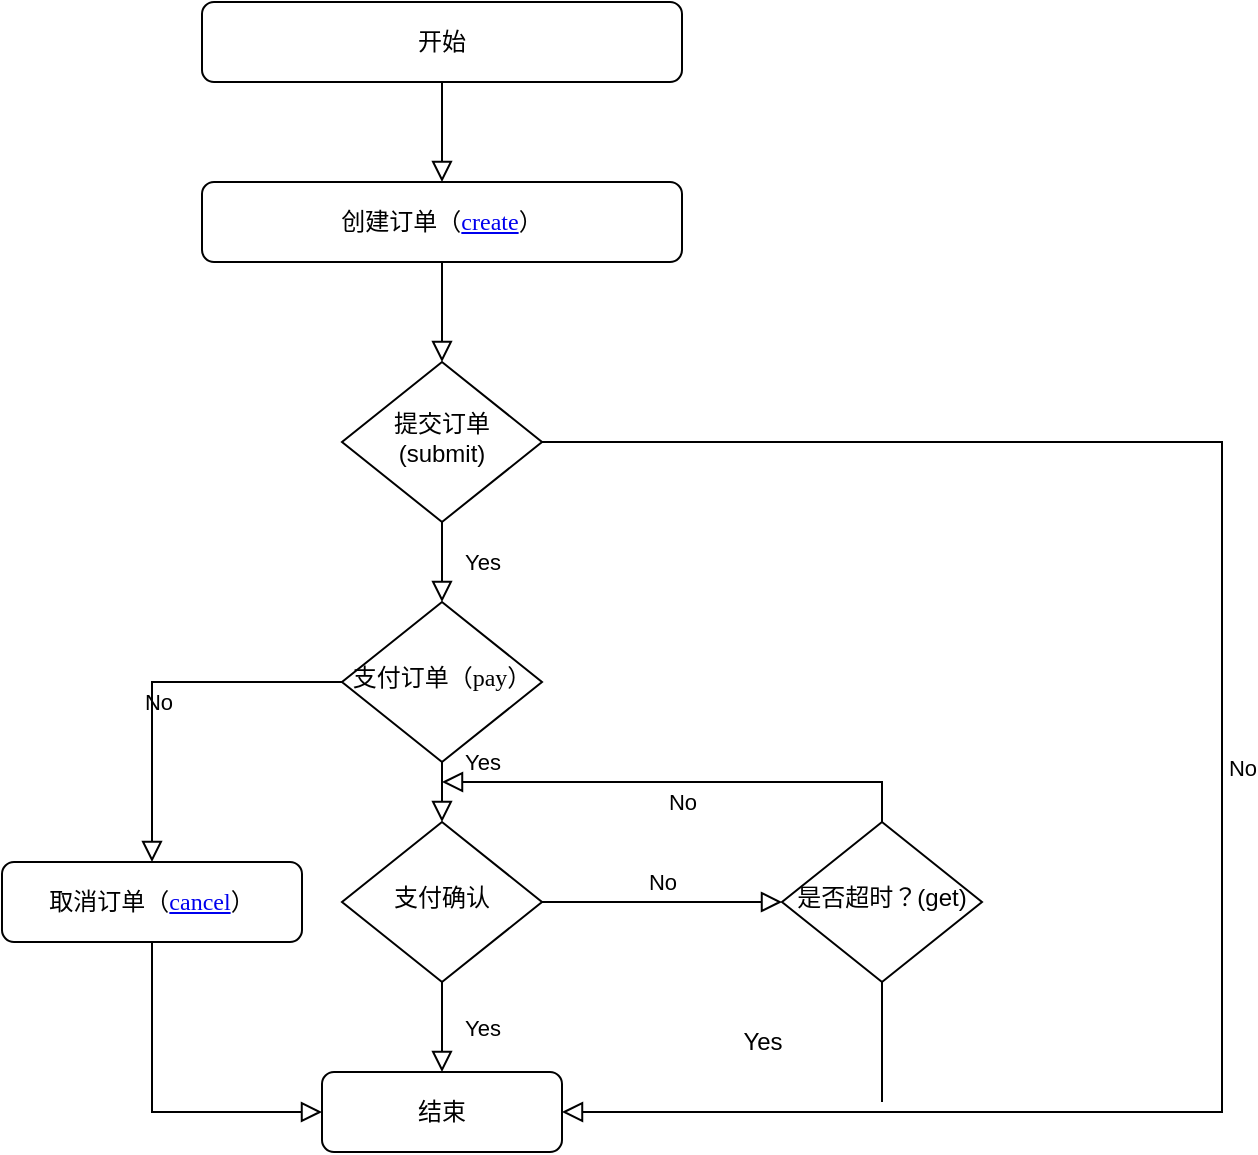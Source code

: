 <mxfile version="13.7.5" type="device"><diagram id="C5RBs43oDa-KdzZeNtuy" name="Page-1"><mxGraphModel dx="942" dy="582" grid="1" gridSize="10" guides="1" tooltips="1" connect="1" arrows="1" fold="1" page="1" pageScale="1" pageWidth="827" pageHeight="1169" math="0" shadow="0"><root><mxCell id="WIyWlLk6GJQsqaUBKTNV-0"/><mxCell id="WIyWlLk6GJQsqaUBKTNV-1" parent="WIyWlLk6GJQsqaUBKTNV-0"/><mxCell id="WIyWlLk6GJQsqaUBKTNV-2" value="" style="rounded=0;html=1;jettySize=auto;orthogonalLoop=1;fontSize=11;endArrow=block;endFill=0;endSize=8;strokeWidth=1;shadow=0;labelBackgroundColor=none;edgeStyle=orthogonalEdgeStyle;entryX=0.5;entryY=0;entryDx=0;entryDy=0;" parent="WIyWlLk6GJQsqaUBKTNV-1" source="WIyWlLk6GJQsqaUBKTNV-3" edge="1"><mxGeometry relative="1" as="geometry"><mxPoint x="220" y="190" as="targetPoint"/></mxGeometry></mxCell><mxCell id="WIyWlLk6GJQsqaUBKTNV-3" value="创建订单（&lt;a id=&quot;order__create_order&quot; style=&quot;font-family: &amp;#34;microsoft yahei&amp;#34; ; margin: 0px ; padding: 0px ; background-repeat: no-repeat ; outline: none&quot;&gt;create&lt;/a&gt;）" style="rounded=1;whiteSpace=wrap;html=1;fontSize=12;glass=0;strokeWidth=1;shadow=0;" parent="WIyWlLk6GJQsqaUBKTNV-1" vertex="1"><mxGeometry x="100" y="100" width="240" height="40" as="geometry"/></mxCell><mxCell id="WIyWlLk6GJQsqaUBKTNV-4" value="Yes" style="rounded=0;html=1;jettySize=auto;orthogonalLoop=1;fontSize=11;endArrow=block;endFill=0;endSize=8;strokeWidth=1;shadow=0;labelBackgroundColor=none;edgeStyle=orthogonalEdgeStyle;entryX=0.5;entryY=0;entryDx=0;entryDy=0;" parent="WIyWlLk6GJQsqaUBKTNV-1" source="WIyWlLk6GJQsqaUBKTNV-6" target="XyUuEUM5rGzh7AfxEJ4y-6" edge="1"><mxGeometry y="20" relative="1" as="geometry"><mxPoint as="offset"/><mxPoint x="220" y="320" as="targetPoint"/><Array as="points"><mxPoint x="220" y="300"/></Array></mxGeometry></mxCell><mxCell id="WIyWlLk6GJQsqaUBKTNV-5" value="No" style="edgeStyle=orthogonalEdgeStyle;rounded=0;html=1;jettySize=auto;orthogonalLoop=1;fontSize=11;endArrow=block;endFill=0;endSize=8;strokeWidth=1;shadow=0;labelBackgroundColor=none;entryX=1;entryY=0.5;entryDx=0;entryDy=0;" parent="WIyWlLk6GJQsqaUBKTNV-1" source="WIyWlLk6GJQsqaUBKTNV-6" target="WIyWlLk6GJQsqaUBKTNV-11" edge="1"><mxGeometry y="10" relative="1" as="geometry"><mxPoint as="offset"/><mxPoint x="540" y="230" as="targetPoint"/><Array as="points"><mxPoint x="610" y="230"/><mxPoint x="610" y="565"/></Array></mxGeometry></mxCell><mxCell id="WIyWlLk6GJQsqaUBKTNV-6" value="提交订单(submit)" style="rhombus;whiteSpace=wrap;html=1;shadow=0;fontFamily=Helvetica;fontSize=12;align=center;strokeWidth=1;spacing=6;spacingTop=-4;" parent="WIyWlLk6GJQsqaUBKTNV-1" vertex="1"><mxGeometry x="170" y="190" width="100" height="80" as="geometry"/></mxCell><mxCell id="WIyWlLk6GJQsqaUBKTNV-10" value="支付确认" style="rhombus;whiteSpace=wrap;html=1;shadow=0;fontFamily=Helvetica;fontSize=12;align=center;strokeWidth=1;spacing=6;spacingTop=-4;" parent="WIyWlLk6GJQsqaUBKTNV-1" vertex="1"><mxGeometry x="170" y="420" width="100" height="80" as="geometry"/></mxCell><mxCell id="WIyWlLk6GJQsqaUBKTNV-11" value="结束" style="rounded=1;whiteSpace=wrap;html=1;fontSize=12;glass=0;strokeWidth=1;shadow=0;" parent="WIyWlLk6GJQsqaUBKTNV-1" vertex="1"><mxGeometry x="160" y="545" width="120" height="40" as="geometry"/></mxCell><mxCell id="XyUuEUM5rGzh7AfxEJ4y-1" value="开始" style="rounded=1;whiteSpace=wrap;html=1;fontSize=12;glass=0;strokeWidth=1;shadow=0;" vertex="1" parent="WIyWlLk6GJQsqaUBKTNV-1"><mxGeometry x="100" y="10" width="240" height="40" as="geometry"/></mxCell><mxCell id="XyUuEUM5rGzh7AfxEJ4y-3" value="" style="rounded=0;html=1;jettySize=auto;orthogonalLoop=1;fontSize=11;endArrow=block;endFill=0;endSize=8;strokeWidth=1;shadow=0;labelBackgroundColor=none;edgeStyle=orthogonalEdgeStyle;exitX=0.5;exitY=1;exitDx=0;exitDy=0;entryX=0.5;entryY=0;entryDx=0;entryDy=0;" edge="1" parent="WIyWlLk6GJQsqaUBKTNV-1" source="XyUuEUM5rGzh7AfxEJ4y-1" target="WIyWlLk6GJQsqaUBKTNV-3"><mxGeometry relative="1" as="geometry"><mxPoint x="235" y="120" as="sourcePoint"/><mxPoint x="500" y="80" as="targetPoint"/></mxGeometry></mxCell><mxCell id="XyUuEUM5rGzh7AfxEJ4y-5" value="Yes" style="rounded=0;html=1;jettySize=auto;orthogonalLoop=1;fontSize=11;endArrow=block;endFill=0;endSize=8;strokeWidth=1;shadow=0;labelBackgroundColor=none;edgeStyle=orthogonalEdgeStyle;entryX=0.5;entryY=0;entryDx=0;entryDy=0;exitX=0.5;exitY=1;exitDx=0;exitDy=0;" edge="1" parent="WIyWlLk6GJQsqaUBKTNV-1" target="WIyWlLk6GJQsqaUBKTNV-10"><mxGeometry y="20" relative="1" as="geometry"><mxPoint as="offset"/><mxPoint x="220" y="360" as="sourcePoint"/><mxPoint x="230" y="330" as="targetPoint"/><Array as="points"><mxPoint x="220" y="390"/><mxPoint x="220" y="390"/></Array></mxGeometry></mxCell><mxCell id="XyUuEUM5rGzh7AfxEJ4y-6" value="支付订单（&lt;font face=&quot;microsoft yahei&quot;&gt;pay&lt;/font&gt;）" style="rhombus;whiteSpace=wrap;html=1;shadow=0;fontFamily=Helvetica;fontSize=12;align=center;strokeWidth=1;spacing=6;spacingTop=-4;" vertex="1" parent="WIyWlLk6GJQsqaUBKTNV-1"><mxGeometry x="170" y="310" width="100" height="80" as="geometry"/></mxCell><mxCell id="XyUuEUM5rGzh7AfxEJ4y-7" value="No" style="edgeStyle=orthogonalEdgeStyle;rounded=0;html=1;jettySize=auto;orthogonalLoop=1;fontSize=11;endArrow=block;endFill=0;endSize=8;strokeWidth=1;shadow=0;labelBackgroundColor=none;exitX=0;exitY=0.5;exitDx=0;exitDy=0;entryX=0.5;entryY=0;entryDx=0;entryDy=0;" edge="1" parent="WIyWlLk6GJQsqaUBKTNV-1" source="XyUuEUM5rGzh7AfxEJ4y-6" target="XyUuEUM5rGzh7AfxEJ4y-8"><mxGeometry y="10" relative="1" as="geometry"><mxPoint as="offset"/><mxPoint x="280" y="240" as="sourcePoint"/><mxPoint x="90" y="410" as="targetPoint"/><Array as="points"><mxPoint x="75" y="350"/></Array></mxGeometry></mxCell><mxCell id="XyUuEUM5rGzh7AfxEJ4y-8" value="取消订单（&lt;a id=&quot;order__create_order&quot; style=&quot;font-family: &amp;#34;microsoft yahei&amp;#34; ; margin: 0px ; padding: 0px ; background-repeat: no-repeat ; outline: none&quot;&gt;cancel&lt;/a&gt;）" style="rounded=1;whiteSpace=wrap;html=1;fontSize=12;glass=0;strokeWidth=1;shadow=0;" vertex="1" parent="WIyWlLk6GJQsqaUBKTNV-1"><mxGeometry y="440" width="150" height="40" as="geometry"/></mxCell><mxCell id="XyUuEUM5rGzh7AfxEJ4y-9" value="Yes" style="rounded=0;html=1;jettySize=auto;orthogonalLoop=1;fontSize=11;endArrow=block;endFill=0;endSize=8;strokeWidth=1;shadow=0;labelBackgroundColor=none;edgeStyle=orthogonalEdgeStyle;" edge="1" parent="WIyWlLk6GJQsqaUBKTNV-1" source="WIyWlLk6GJQsqaUBKTNV-10" target="WIyWlLk6GJQsqaUBKTNV-11"><mxGeometry y="20" relative="1" as="geometry"><mxPoint as="offset"/><mxPoint x="230" y="370" as="sourcePoint"/><mxPoint x="230" y="430" as="targetPoint"/><Array as="points"><mxPoint x="220" y="500"/></Array></mxGeometry></mxCell><mxCell id="XyUuEUM5rGzh7AfxEJ4y-10" value="" style="rounded=0;html=1;jettySize=auto;orthogonalLoop=1;fontSize=11;endArrow=block;endFill=0;endSize=8;strokeWidth=1;shadow=0;labelBackgroundColor=none;edgeStyle=orthogonalEdgeStyle;entryX=0;entryY=0.5;entryDx=0;entryDy=0;exitX=0.5;exitY=1;exitDx=0;exitDy=0;" edge="1" parent="WIyWlLk6GJQsqaUBKTNV-1" source="XyUuEUM5rGzh7AfxEJ4y-8" target="WIyWlLk6GJQsqaUBKTNV-11"><mxGeometry relative="1" as="geometry"><mxPoint x="230" y="150" as="sourcePoint"/><mxPoint x="230" y="200" as="targetPoint"/><Array as="points"><mxPoint x="75" y="565"/></Array></mxGeometry></mxCell><mxCell id="XyUuEUM5rGzh7AfxEJ4y-11" value="是否超时？(get)" style="rhombus;whiteSpace=wrap;html=1;shadow=0;fontFamily=Helvetica;fontSize=12;align=center;strokeWidth=1;spacing=6;spacingTop=-4;" vertex="1" parent="WIyWlLk6GJQsqaUBKTNV-1"><mxGeometry x="390" y="420" width="100" height="80" as="geometry"/></mxCell><mxCell id="XyUuEUM5rGzh7AfxEJ4y-16" value="" style="endArrow=none;html=1;entryX=0.5;entryY=1;entryDx=0;entryDy=0;" edge="1" parent="WIyWlLk6GJQsqaUBKTNV-1" target="XyUuEUM5rGzh7AfxEJ4y-11"><mxGeometry width="50" height="50" relative="1" as="geometry"><mxPoint x="440" y="560" as="sourcePoint"/><mxPoint x="440" y="480" as="targetPoint"/></mxGeometry></mxCell><mxCell id="XyUuEUM5rGzh7AfxEJ4y-17" value="Yes" style="text;html=1;align=center;verticalAlign=middle;resizable=0;points=[];autosize=1;" vertex="1" parent="WIyWlLk6GJQsqaUBKTNV-1"><mxGeometry x="360" y="520" width="40" height="20" as="geometry"/></mxCell><mxCell id="XyUuEUM5rGzh7AfxEJ4y-18" value="No" style="edgeStyle=orthogonalEdgeStyle;rounded=0;html=1;jettySize=auto;orthogonalLoop=1;fontSize=11;endArrow=block;endFill=0;endSize=8;strokeWidth=1;shadow=0;labelBackgroundColor=none;exitX=0.5;exitY=0;exitDx=0;exitDy=0;" edge="1" parent="WIyWlLk6GJQsqaUBKTNV-1" source="XyUuEUM5rGzh7AfxEJ4y-11"><mxGeometry y="10" relative="1" as="geometry"><mxPoint as="offset"/><mxPoint x="180" y="360" as="sourcePoint"/><mxPoint x="220" y="400" as="targetPoint"/><Array as="points"><mxPoint x="440" y="420"/><mxPoint x="440" y="400"/></Array></mxGeometry></mxCell><mxCell id="XyUuEUM5rGzh7AfxEJ4y-19" value="No" style="edgeStyle=orthogonalEdgeStyle;rounded=0;html=1;jettySize=auto;orthogonalLoop=1;fontSize=11;endArrow=block;endFill=0;endSize=8;strokeWidth=1;shadow=0;labelBackgroundColor=none;exitX=1;exitY=0.5;exitDx=0;exitDy=0;entryX=0;entryY=0.5;entryDx=0;entryDy=0;" edge="1" parent="WIyWlLk6GJQsqaUBKTNV-1" source="WIyWlLk6GJQsqaUBKTNV-10" target="XyUuEUM5rGzh7AfxEJ4y-11"><mxGeometry y="10" relative="1" as="geometry"><mxPoint as="offset"/><mxPoint x="380" y="430" as="sourcePoint"/><mxPoint x="230" y="410" as="targetPoint"/><Array as="points"><mxPoint x="310" y="460"/><mxPoint x="310" y="460"/></Array></mxGeometry></mxCell></root></mxGraphModel></diagram></mxfile>